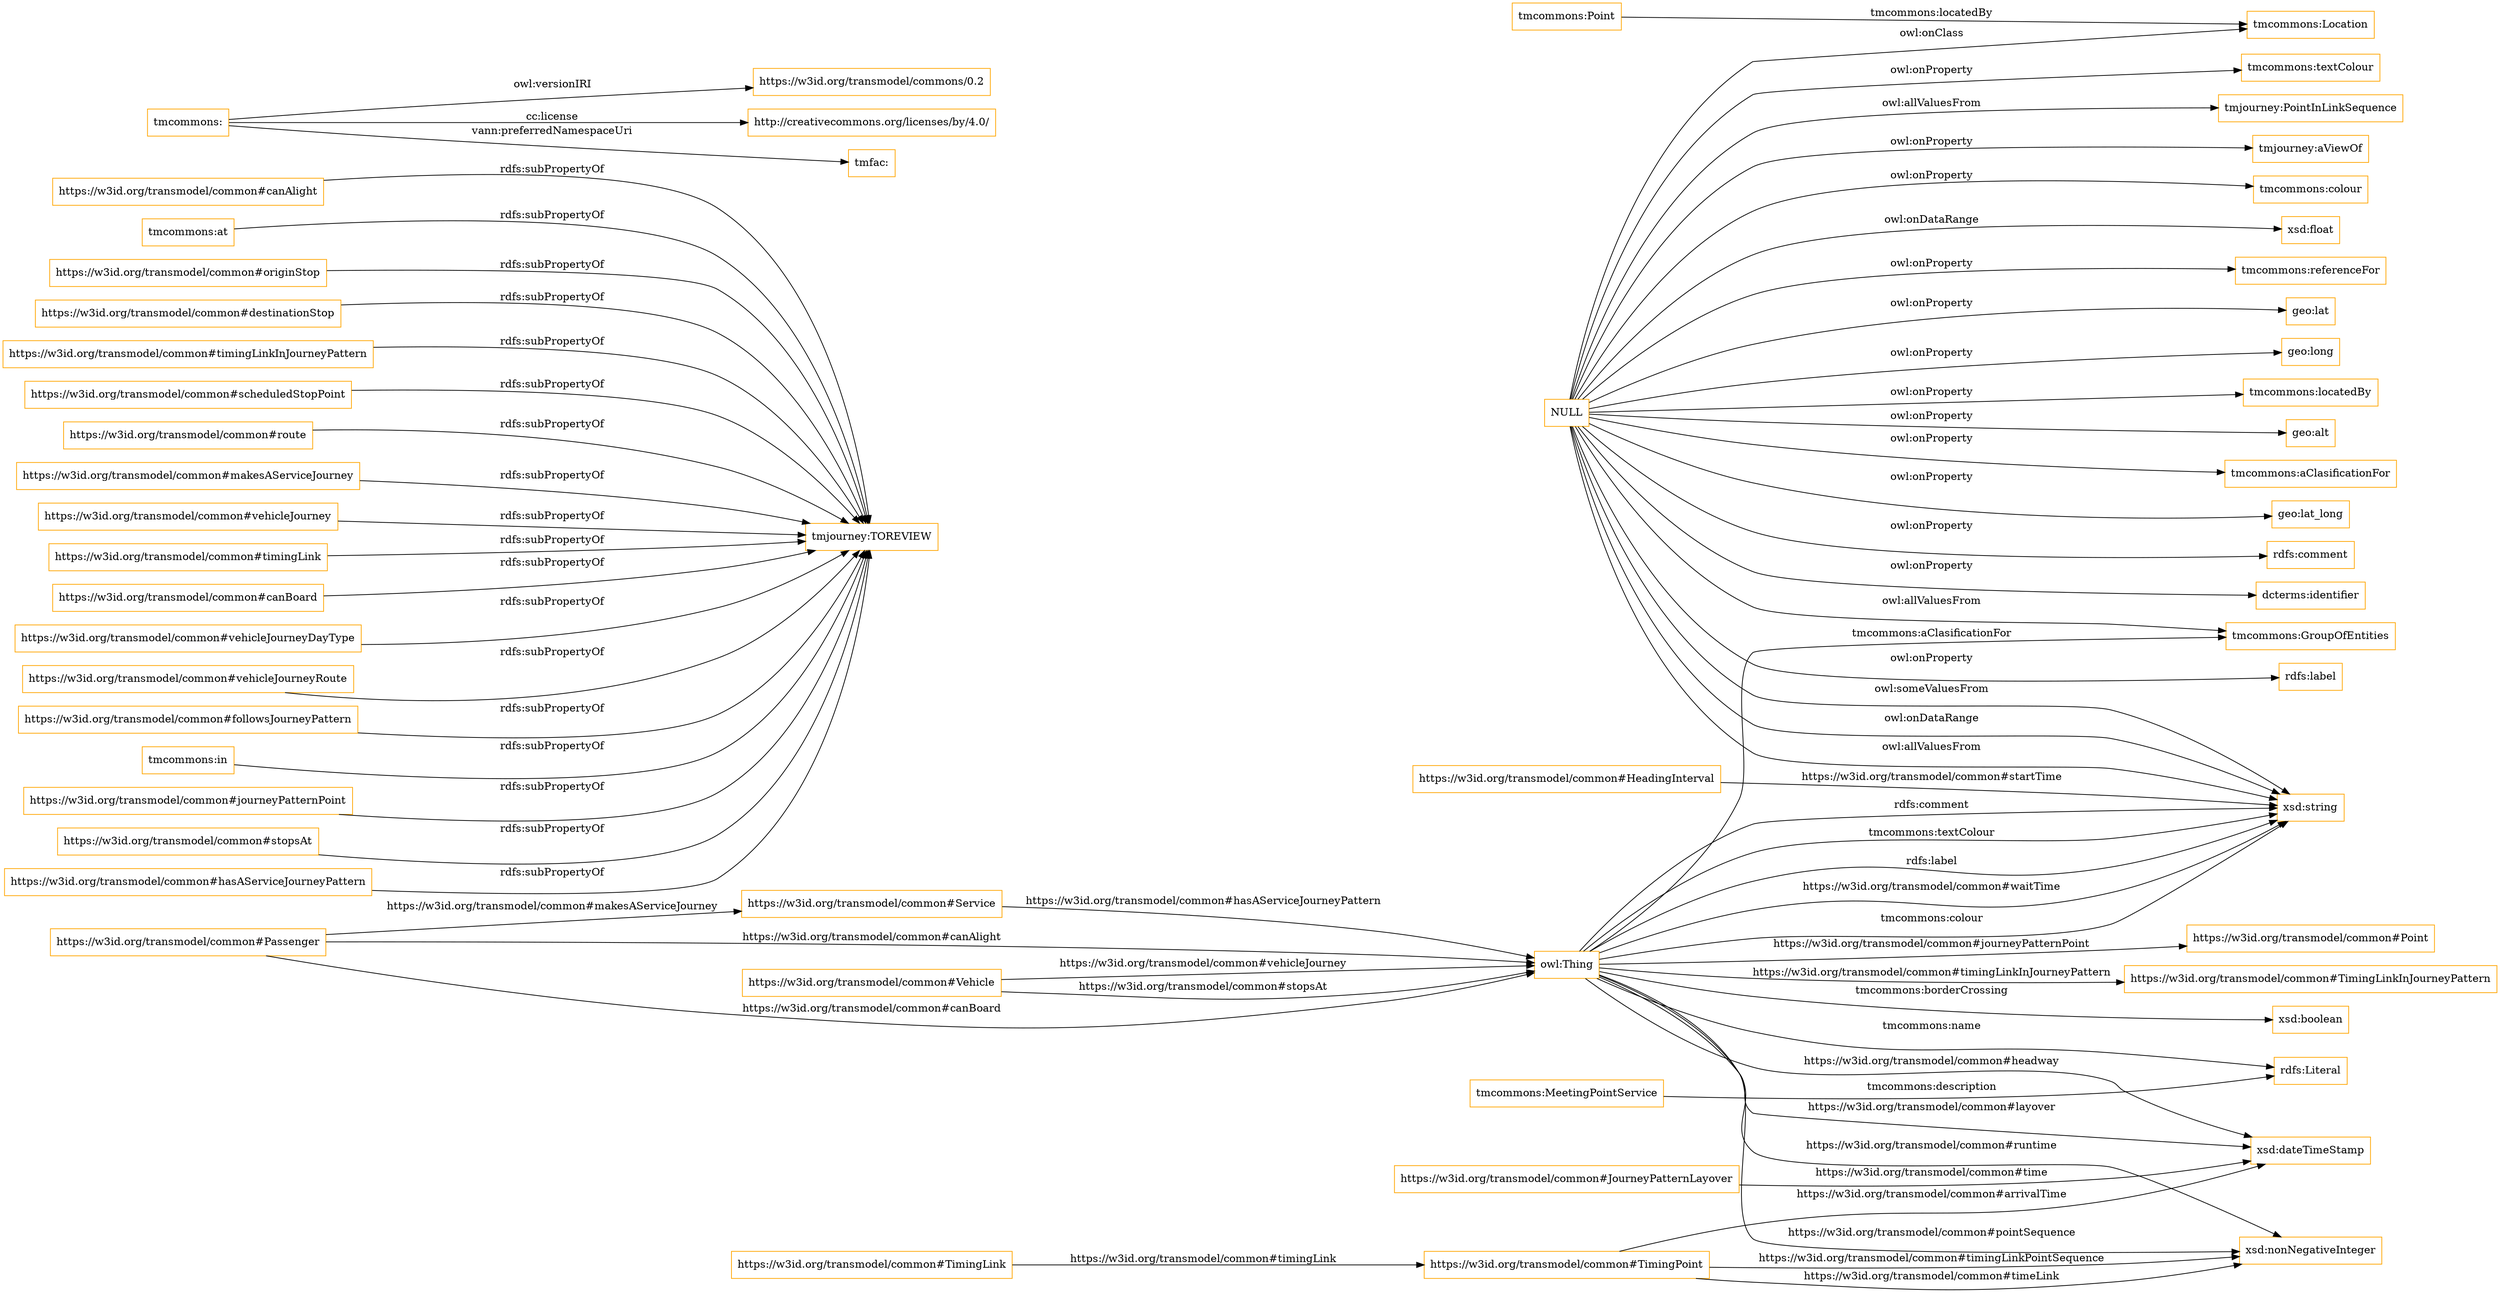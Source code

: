 digraph ar2dtool_diagram { 
rankdir=LR;
size="1501"
node [shape = rectangle, color="orange"]; "https://w3id.org/transmodel/common#Service" "tmcommons:Point" "tmcommons:Location" "https://w3id.org/transmodel/common#JourneyPatternLayover" "https://w3id.org/transmodel/common#TimingLink" "https://w3id.org/transmodel/common#Vehicle" "https://w3id.org/transmodel/common#Passenger" "https://w3id.org/transmodel/common#Point" "tmjourney:PointInLinkSequence" "tmcommons:GroupOfEntities" "https://w3id.org/transmodel/common#HeadingInterval" "https://w3id.org/transmodel/common#TimingPoint" "https://w3id.org/transmodel/common#TimingLinkInJourneyPattern" ; /*classes style*/
	"https://w3id.org/transmodel/common#canAlight" -> "tmjourney:TOREVIEW" [ label = "rdfs:subPropertyOf" ];
	"tmcommons:at" -> "tmjourney:TOREVIEW" [ label = "rdfs:subPropertyOf" ];
	"https://w3id.org/transmodel/common#originStop" -> "tmjourney:TOREVIEW" [ label = "rdfs:subPropertyOf" ];
	"https://w3id.org/transmodel/common#destinationStop" -> "tmjourney:TOREVIEW" [ label = "rdfs:subPropertyOf" ];
	"https://w3id.org/transmodel/common#timingLinkInJourneyPattern" -> "tmjourney:TOREVIEW" [ label = "rdfs:subPropertyOf" ];
	"https://w3id.org/transmodel/common#scheduledStopPoint" -> "tmjourney:TOREVIEW" [ label = "rdfs:subPropertyOf" ];
	"https://w3id.org/transmodel/common#route" -> "tmjourney:TOREVIEW" [ label = "rdfs:subPropertyOf" ];
	"https://w3id.org/transmodel/common#makesAServiceJourney" -> "tmjourney:TOREVIEW" [ label = "rdfs:subPropertyOf" ];
	"https://w3id.org/transmodel/common#vehicleJourney" -> "tmjourney:TOREVIEW" [ label = "rdfs:subPropertyOf" ];
	"https://w3id.org/transmodel/common#timingLink" -> "tmjourney:TOREVIEW" [ label = "rdfs:subPropertyOf" ];
	"tmcommons:" -> "https://w3id.org/transmodel/commons/0.2" [ label = "owl:versionIRI" ];
	"tmcommons:" -> "http://creativecommons.org/licenses/by/4.0/" [ label = "cc:license" ];
	"tmcommons:" -> "tmfac:" [ label = "vann:preferredNamespaceUri" ];
	"https://w3id.org/transmodel/common#canBoard" -> "tmjourney:TOREVIEW" [ label = "rdfs:subPropertyOf" ];
	"NULL" -> "xsd:string" [ label = "owl:someValuesFrom" ];
	"NULL" -> "tmjourney:PointInLinkSequence" [ label = "owl:allValuesFrom" ];
	"NULL" -> "tmcommons:Location" [ label = "owl:onClass" ];
	"NULL" -> "tmcommons:colour" [ label = "owl:onProperty" ];
	"NULL" -> "xsd:float" [ label = "owl:onDataRange" ];
	"NULL" -> "tmcommons:referenceFor" [ label = "owl:onProperty" ];
	"NULL" -> "geo:lat" [ label = "owl:onProperty" ];
	"NULL" -> "tmcommons:GroupOfEntities" [ label = "owl:allValuesFrom" ];
	"NULL" -> "geo:long" [ label = "owl:onProperty" ];
	"NULL" -> "tmcommons:locatedBy" [ label = "owl:onProperty" ];
	"NULL" -> "geo:alt" [ label = "owl:onProperty" ];
	"NULL" -> "tmcommons:aClasificationFor" [ label = "owl:onProperty" ];
	"NULL" -> "xsd:string" [ label = "owl:onDataRange" ];
	"NULL" -> "geo:lat_long" [ label = "owl:onProperty" ];
	"NULL" -> "rdfs:comment" [ label = "owl:onProperty" ];
	"NULL" -> "dcterms:identifier" [ label = "owl:onProperty" ];
	"NULL" -> "rdfs:label" [ label = "owl:onProperty" ];
	"NULL" -> "tmcommons:textColour" [ label = "owl:onProperty" ];
	"NULL" -> "tmjourney:aViewOf" [ label = "owl:onProperty" ];
	"NULL" -> "xsd:string" [ label = "owl:allValuesFrom" ];
	"https://w3id.org/transmodel/common#vehicleJourneyDayType" -> "tmjourney:TOREVIEW" [ label = "rdfs:subPropertyOf" ];
	"https://w3id.org/transmodel/common#vehicleJourneyRoute" -> "tmjourney:TOREVIEW" [ label = "rdfs:subPropertyOf" ];
	"https://w3id.org/transmodel/common#followsJourneyPattern" -> "tmjourney:TOREVIEW" [ label = "rdfs:subPropertyOf" ];
	"tmcommons:in" -> "tmjourney:TOREVIEW" [ label = "rdfs:subPropertyOf" ];
	"https://w3id.org/transmodel/common#journeyPatternPoint" -> "tmjourney:TOREVIEW" [ label = "rdfs:subPropertyOf" ];
	"https://w3id.org/transmodel/common#stopsAt" -> "tmjourney:TOREVIEW" [ label = "rdfs:subPropertyOf" ];
	"https://w3id.org/transmodel/common#hasAServiceJourneyPattern" -> "tmjourney:TOREVIEW" [ label = "rdfs:subPropertyOf" ];
	"https://w3id.org/transmodel/common#TimingPoint" -> "xsd:dateTimeStamp" [ label = "https://w3id.org/transmodel/common#arrivalTime" ];
	"https://w3id.org/transmodel/common#JourneyPatternLayover" -> "xsd:dateTimeStamp" [ label = "https://w3id.org/transmodel/common#time" ];
	"https://w3id.org/transmodel/common#Passenger" -> "https://w3id.org/transmodel/common#Service" [ label = "https://w3id.org/transmodel/common#makesAServiceJourney" ];
	"owl:Thing" -> "xsd:boolean" [ label = "tmcommons:borderCrossing" ];
	"owl:Thing" -> "https://w3id.org/transmodel/common#Point" [ label = "https://w3id.org/transmodel/common#journeyPatternPoint" ];
	"https://w3id.org/transmodel/common#Vehicle" -> "owl:Thing" [ label = "https://w3id.org/transmodel/common#stopsAt" ];
	"owl:Thing" -> "xsd:string" [ label = "https://w3id.org/transmodel/common#waitTime" ];
	"https://w3id.org/transmodel/common#Passenger" -> "owl:Thing" [ label = "https://w3id.org/transmodel/common#canAlight" ];
	"owl:Thing" -> "xsd:string" [ label = "tmcommons:colour" ];
	"owl:Thing" -> "xsd:dateTimeStamp" [ label = "https://w3id.org/transmodel/common#headway" ];
	"https://w3id.org/transmodel/common#TimingLink" -> "https://w3id.org/transmodel/common#TimingPoint" [ label = "https://w3id.org/transmodel/common#timingLink" ];
	"owl:Thing" -> "xsd:nonNegativeInteger" [ label = "https://w3id.org/transmodel/common#runtime" ];
	"owl:Thing" -> "xsd:string" [ label = "rdfs:comment" ];
	"owl:Thing" -> "xsd:string" [ label = "tmcommons:textColour" ];
	"owl:Thing" -> "rdfs:Literal" [ label = "tmcommons:name" ];
	"tmcommons:MeetingPointService" -> "rdfs:Literal" [ label = "tmcommons:description" ];
	"owl:Thing" -> "tmcommons:GroupOfEntities" [ label = "tmcommons:aClasificationFor" ];
	"owl:Thing" -> "xsd:dateTimeStamp" [ label = "https://w3id.org/transmodel/common#layover" ];
	"https://w3id.org/transmodel/common#Vehicle" -> "owl:Thing" [ label = "https://w3id.org/transmodel/common#vehicleJourney" ];
	"https://w3id.org/transmodel/common#TimingPoint" -> "xsd:nonNegativeInteger" [ label = "https://w3id.org/transmodel/common#timingLinkPointSequence" ];
	"owl:Thing" -> "https://w3id.org/transmodel/common#TimingLinkInJourneyPattern" [ label = "https://w3id.org/transmodel/common#timingLinkInJourneyPattern" ];
	"https://w3id.org/transmodel/common#Service" -> "owl:Thing" [ label = "https://w3id.org/transmodel/common#hasAServiceJourneyPattern" ];
	"tmcommons:Point" -> "tmcommons:Location" [ label = "tmcommons:locatedBy" ];
	"owl:Thing" -> "xsd:string" [ label = "rdfs:label" ];
	"https://w3id.org/transmodel/common#HeadingInterval" -> "xsd:string" [ label = "https://w3id.org/transmodel/common#startTime" ];
	"https://w3id.org/transmodel/common#Passenger" -> "owl:Thing" [ label = "https://w3id.org/transmodel/common#canBoard" ];
	"owl:Thing" -> "xsd:nonNegativeInteger" [ label = "https://w3id.org/transmodel/common#pointSequence" ];
	"https://w3id.org/transmodel/common#TimingPoint" -> "xsd:nonNegativeInteger" [ label = "https://w3id.org/transmodel/common#timeLink" ];

}
